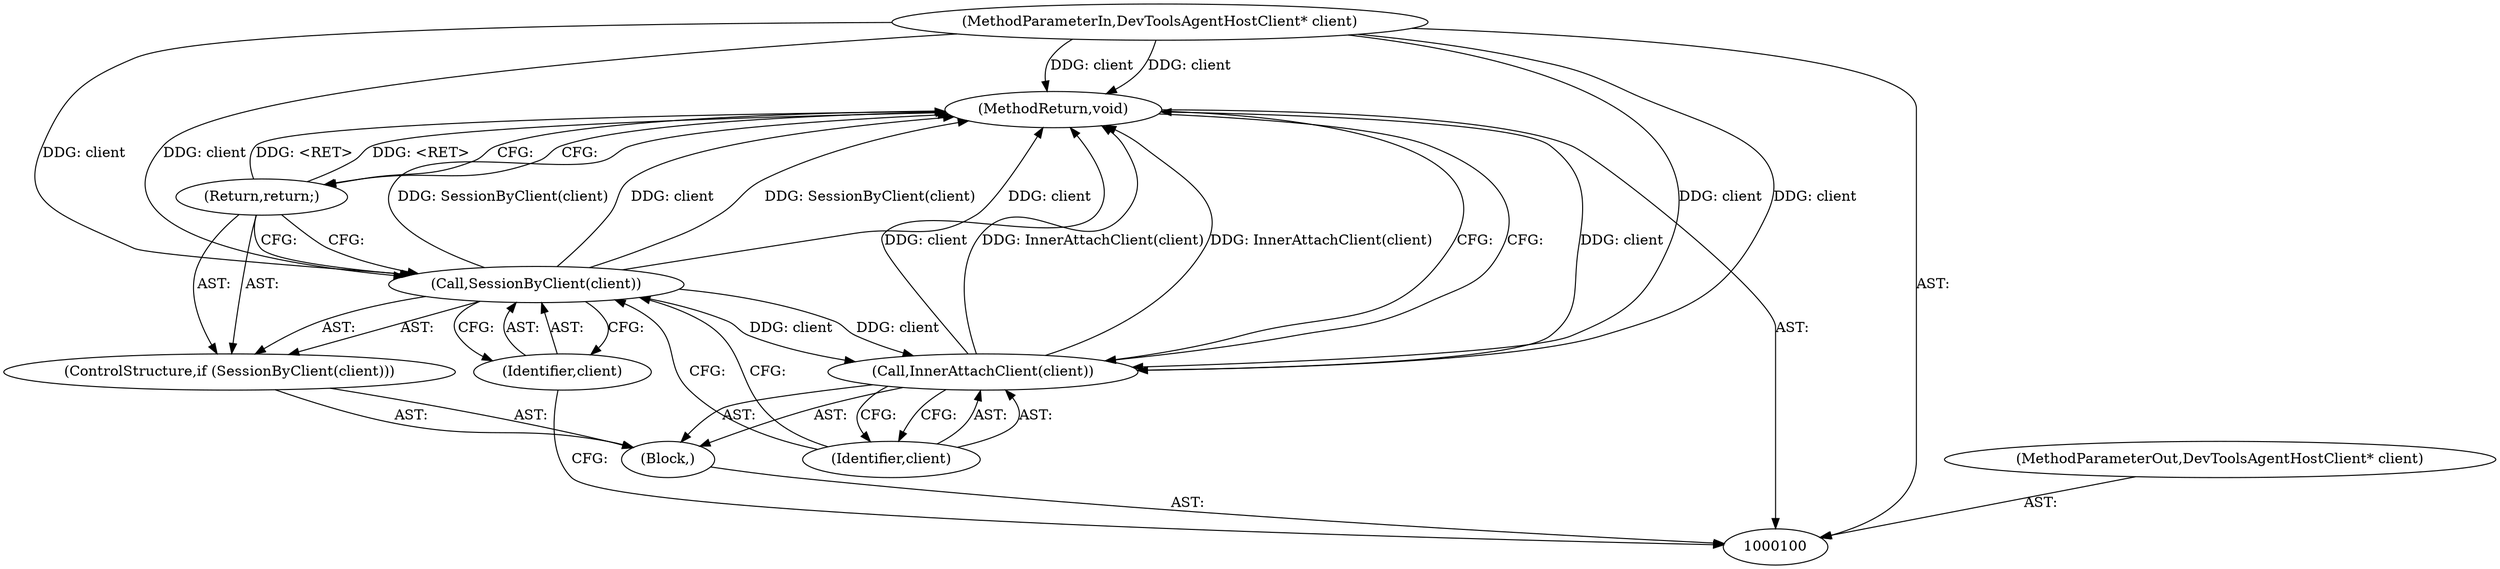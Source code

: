 digraph "1_Chrome_2aec794f26098c7a361c27d7c8f57119631cca8a_5" {
"1000109" [label="(MethodReturn,void)"];
"1000101" [label="(MethodParameterIn,DevToolsAgentHostClient* client)"];
"1000121" [label="(MethodParameterOut,DevToolsAgentHostClient* client)"];
"1000102" [label="(Block,)"];
"1000105" [label="(Identifier,client)"];
"1000103" [label="(ControlStructure,if (SessionByClient(client)))"];
"1000104" [label="(Call,SessionByClient(client))"];
"1000106" [label="(Return,return;)"];
"1000107" [label="(Call,InnerAttachClient(client))"];
"1000108" [label="(Identifier,client)"];
"1000109" -> "1000100"  [label="AST: "];
"1000109" -> "1000106"  [label="CFG: "];
"1000109" -> "1000107"  [label="CFG: "];
"1000106" -> "1000109"  [label="DDG: <RET>"];
"1000107" -> "1000109"  [label="DDG: client"];
"1000107" -> "1000109"  [label="DDG: InnerAttachClient(client)"];
"1000104" -> "1000109"  [label="DDG: SessionByClient(client)"];
"1000104" -> "1000109"  [label="DDG: client"];
"1000101" -> "1000109"  [label="DDG: client"];
"1000101" -> "1000100"  [label="AST: "];
"1000101" -> "1000109"  [label="DDG: client"];
"1000101" -> "1000104"  [label="DDG: client"];
"1000101" -> "1000107"  [label="DDG: client"];
"1000121" -> "1000100"  [label="AST: "];
"1000102" -> "1000100"  [label="AST: "];
"1000103" -> "1000102"  [label="AST: "];
"1000107" -> "1000102"  [label="AST: "];
"1000105" -> "1000104"  [label="AST: "];
"1000105" -> "1000100"  [label="CFG: "];
"1000104" -> "1000105"  [label="CFG: "];
"1000103" -> "1000102"  [label="AST: "];
"1000104" -> "1000103"  [label="AST: "];
"1000106" -> "1000103"  [label="AST: "];
"1000104" -> "1000103"  [label="AST: "];
"1000104" -> "1000105"  [label="CFG: "];
"1000105" -> "1000104"  [label="AST: "];
"1000106" -> "1000104"  [label="CFG: "];
"1000108" -> "1000104"  [label="CFG: "];
"1000104" -> "1000109"  [label="DDG: SessionByClient(client)"];
"1000104" -> "1000109"  [label="DDG: client"];
"1000101" -> "1000104"  [label="DDG: client"];
"1000104" -> "1000107"  [label="DDG: client"];
"1000106" -> "1000103"  [label="AST: "];
"1000106" -> "1000104"  [label="CFG: "];
"1000109" -> "1000106"  [label="CFG: "];
"1000106" -> "1000109"  [label="DDG: <RET>"];
"1000107" -> "1000102"  [label="AST: "];
"1000107" -> "1000108"  [label="CFG: "];
"1000108" -> "1000107"  [label="AST: "];
"1000109" -> "1000107"  [label="CFG: "];
"1000107" -> "1000109"  [label="DDG: client"];
"1000107" -> "1000109"  [label="DDG: InnerAttachClient(client)"];
"1000104" -> "1000107"  [label="DDG: client"];
"1000101" -> "1000107"  [label="DDG: client"];
"1000108" -> "1000107"  [label="AST: "];
"1000108" -> "1000104"  [label="CFG: "];
"1000107" -> "1000108"  [label="CFG: "];
}
